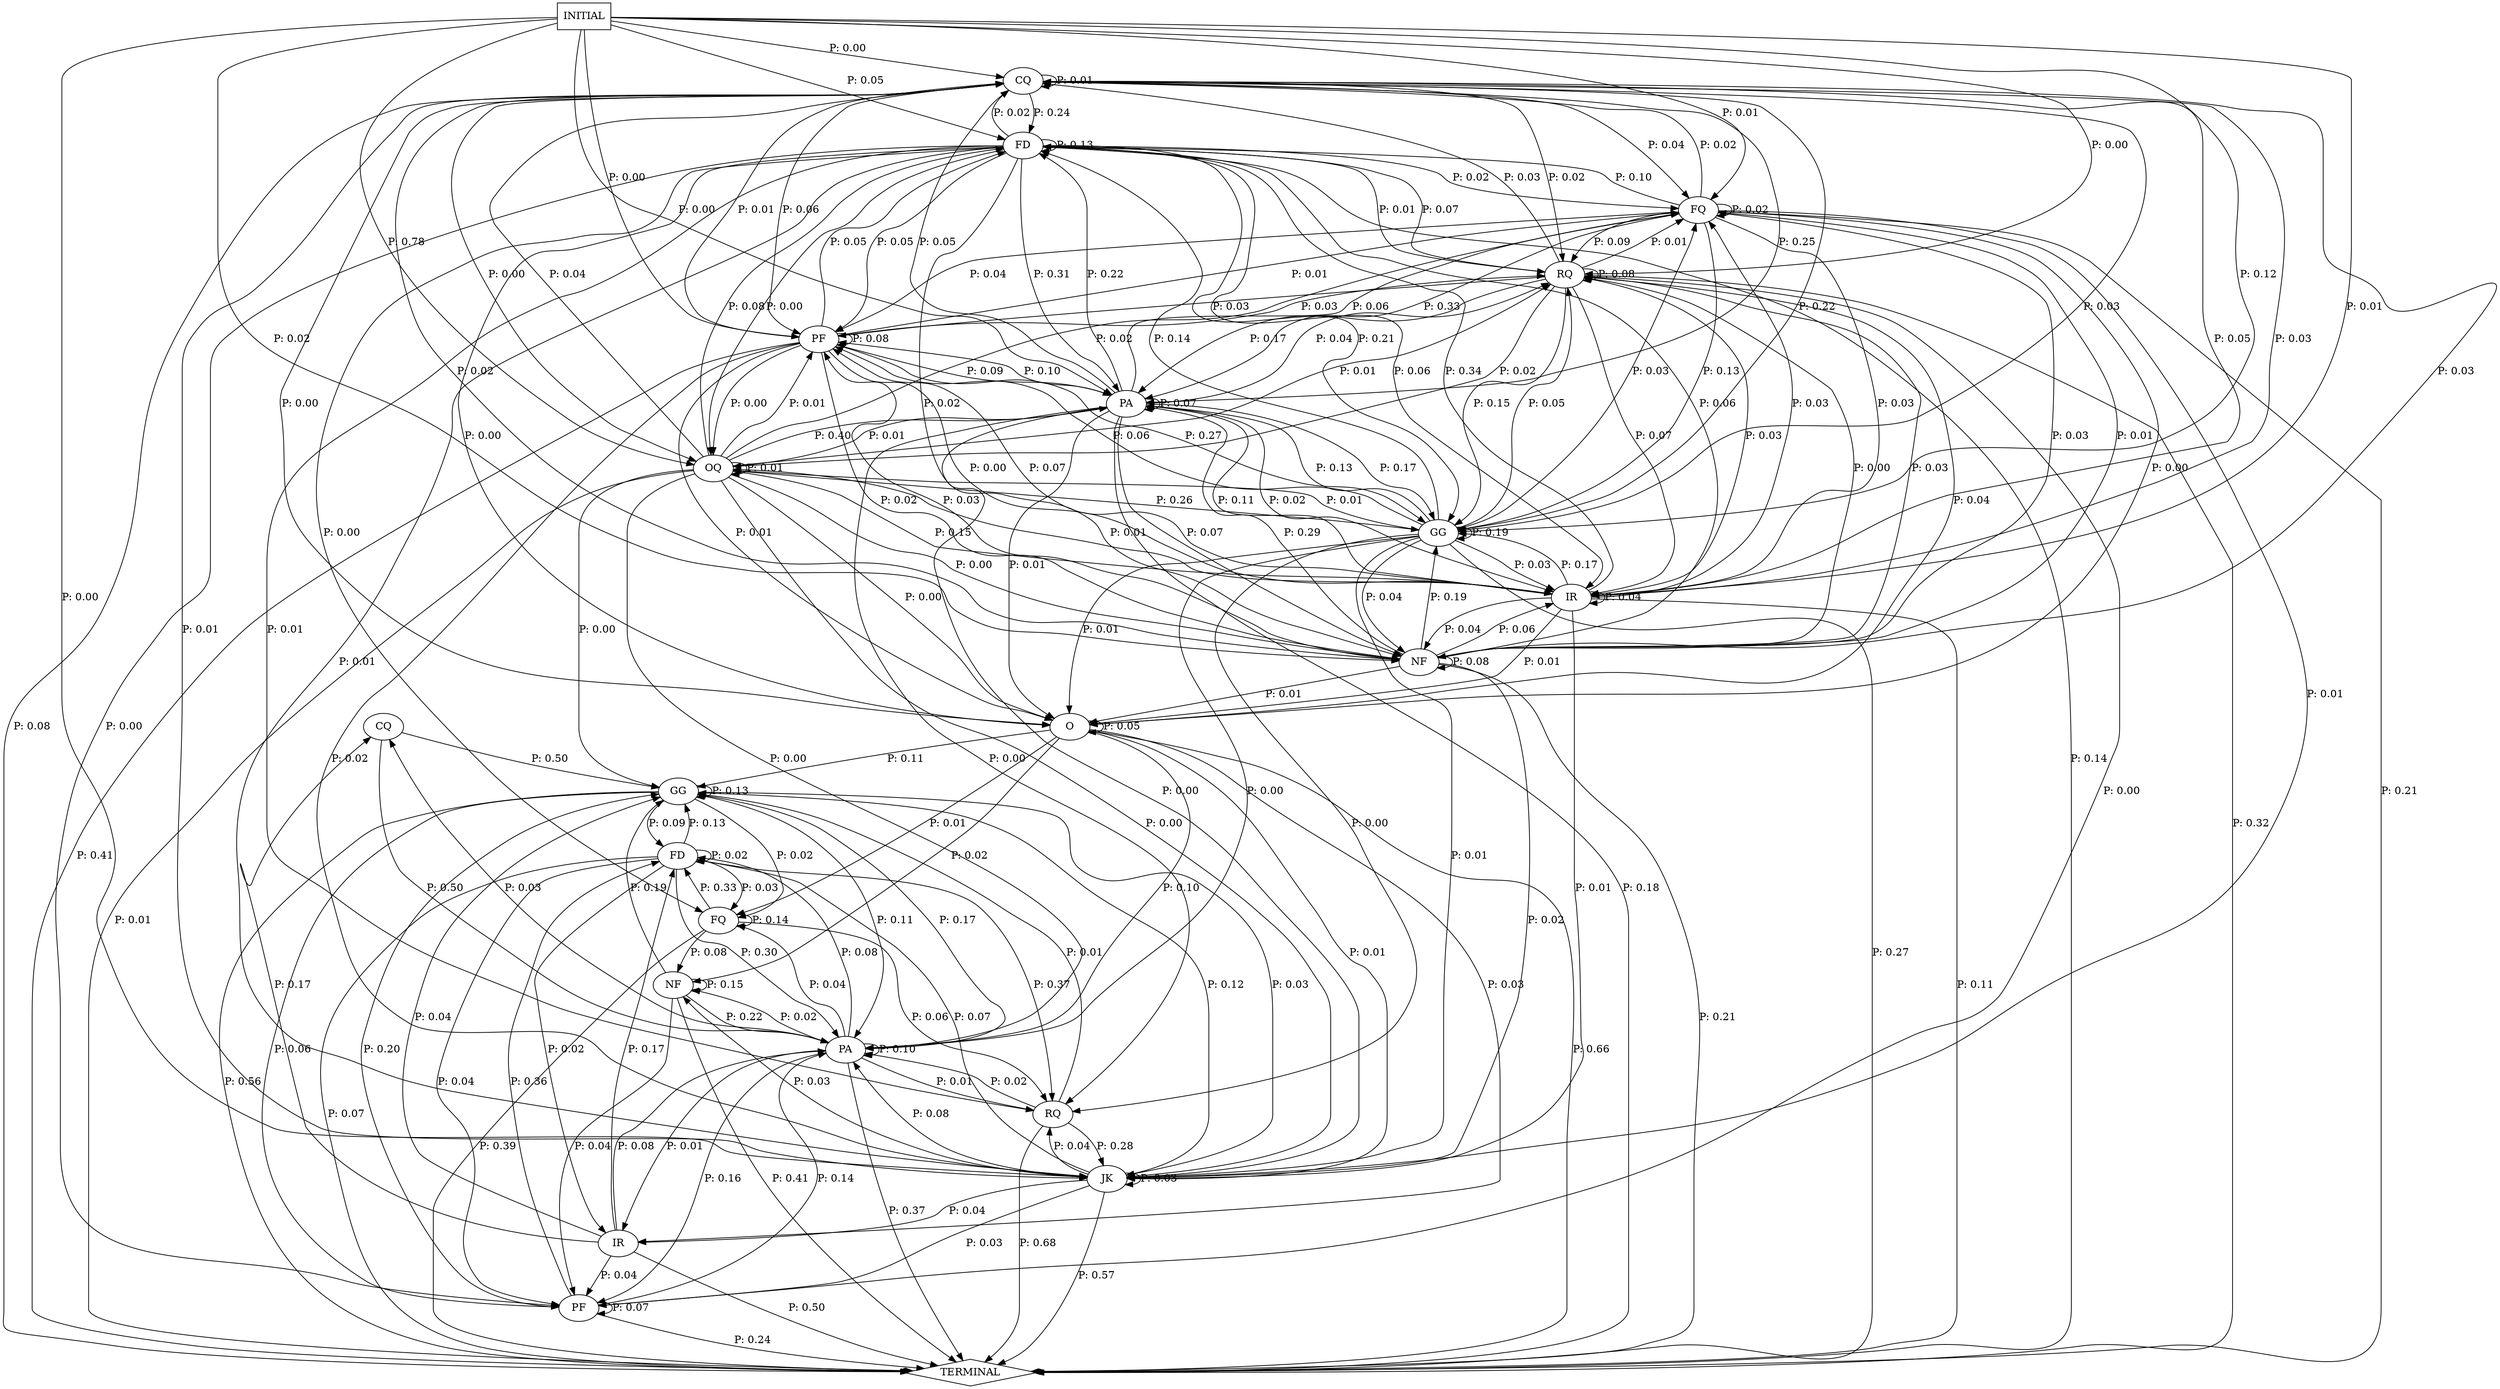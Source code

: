 digraph G {
  0 [label="CQ"];
  1 [label="CQ"];
  2 [label="FD"];
  3 [label="FD"];
  4 [label="FQ"];
  5 [label="FQ"];
  6 [label="GG"];
  7 [label="GG"];
  8 [label="IR"];
  9 [label="IR"];
  10 [label="JK"];
  11 [label="NF"];
  12 [label="NF"];
  13 [label="O"];
  14 [label="OQ"];
  15 [label="PA"];
  16 [label="PA"];
  17 [label="PF"];
  18 [label="PF"];
  19 [label="RQ"];
  20 [label="RQ"];
  21 [label="TERMINAL",shape=diamond];
  22 [label="INITIAL",shape=box];
0->6 [label="P: 0.50"];
0->15 [label="P: 0.50"];
1->1 [label="P: 0.01"];
1->3 [label="P: 0.24"];
1->5 [label="P: 0.04"];
1->7 [label="P: 0.22"];
1->9 [label="P: 0.03"];
1->10 [label="P: 0.01"];
1->12 [label="P: 0.03"];
1->13 [label="P: 0.00"];
1->14 [label="P: 0.00"];
1->16 [label="P: 0.25"];
1->18 [label="P: 0.06"];
1->20 [label="P: 0.02"];
1->21 [label="P: 0.08"];
2->2 [label="P: 0.02"];
2->4 [label="P: 0.03"];
2->6 [label="P: 0.13"];
2->8 [label="P: 0.02"];
2->15 [label="P: 0.30"];
2->17 [label="P: 0.04"];
2->19 [label="P: 0.37"];
2->21 [label="P: 0.07"];
3->1 [label="P: 0.02"];
3->3 [label="P: 0.13"];
3->4 [label="P: 0.00"];
3->5 [label="P: 0.02"];
3->7 [label="P: 0.21"];
3->9 [label="P: 0.06"];
3->10 [label="P: 0.01"];
3->12 [label="P: 0.02"];
3->13 [label="P: 0.00"];
3->14 [label="P: 0.00"];
3->16 [label="P: 0.31"];
3->17 [label="P: 0.00"];
3->18 [label="P: 0.05"];
3->19 [label="P: 0.01"];
3->20 [label="P: 0.01"];
3->21 [label="P: 0.14"];
4->2 [label="P: 0.33"];
4->4 [label="P: 0.14"];
4->11 [label="P: 0.08"];
4->19 [label="P: 0.06"];
4->21 [label="P: 0.39"];
5->1 [label="P: 0.02"];
5->3 [label="P: 0.10"];
5->5 [label="P: 0.02"];
5->7 [label="P: 0.13"];
5->9 [label="P: 0.03"];
5->10 [label="P: 0.01"];
5->12 [label="P: 0.03"];
5->13 [label="P: 0.00"];
5->16 [label="P: 0.33"];
5->18 [label="P: 0.04"];
5->20 [label="P: 0.09"];
5->21 [label="P: 0.21"];
6->2 [label="P: 0.09"];
6->4 [label="P: 0.02"];
6->6 [label="P: 0.13"];
6->10 [label="P: 0.03"];
6->15 [label="P: 0.11"];
6->17 [label="P: 0.06"];
6->21 [label="P: 0.56"];
7->1 [label="P: 0.03"];
7->3 [label="P: 0.14"];
7->5 [label="P: 0.03"];
7->7 [label="P: 0.19"];
7->9 [label="P: 0.03"];
7->10 [label="P: 0.01"];
7->12 [label="P: 0.04"];
7->13 [label="P: 0.01"];
7->14 [label="P: 0.01"];
7->15 [label="P: 0.00"];
7->16 [label="P: 0.13"];
7->18 [label="P: 0.06"];
7->19 [label="P: 0.00"];
7->20 [label="P: 0.05"];
7->21 [label="P: 0.27"];
8->0 [label="P: 0.17"];
8->2 [label="P: 0.17"];
8->6 [label="P: 0.04"];
8->15 [label="P: 0.08"];
8->17 [label="P: 0.04"];
8->21 [label="P: 0.50"];
9->1 [label="P: 0.05"];
9->3 [label="P: 0.34"];
9->5 [label="P: 0.03"];
9->7 [label="P: 0.17"];
9->9 [label="P: 0.04"];
9->10 [label="P: 0.01"];
9->12 [label="P: 0.04"];
9->13 [label="P: 0.01"];
9->14 [label="P: 0.01"];
9->16 [label="P: 0.11"];
9->18 [label="P: 0.07"];
9->20 [label="P: 0.03"];
9->21 [label="P: 0.11"];
10->2 [label="P: 0.07"];
10->6 [label="P: 0.12"];
10->8 [label="P: 0.04"];
10->10 [label="P: 0.03"];
10->11 [label="P: 0.03"];
10->15 [label="P: 0.08"];
10->17 [label="P: 0.03"];
10->19 [label="P: 0.04"];
10->21 [label="P: 0.57"];
11->6 [label="P: 0.19"];
11->11 [label="P: 0.15"];
11->15 [label="P: 0.22"];
11->17 [label="P: 0.04"];
11->21 [label="P: 0.41"];
12->1 [label="P: 0.02"];
12->3 [label="P: 0.06"];
12->5 [label="P: 0.01"];
12->7 [label="P: 0.19"];
12->9 [label="P: 0.06"];
12->10 [label="P: 0.02"];
12->12 [label="P: 0.08"];
12->13 [label="P: 0.01"];
12->16 [label="P: 0.29"];
12->18 [label="P: 0.03"];
12->20 [label="P: 0.03"];
12->21 [label="P: 0.21"];
13->4 [label="P: 0.01"];
13->6 [label="P: 0.11"];
13->8 [label="P: 0.03"];
13->10 [label="P: 0.01"];
13->11 [label="P: 0.02"];
13->13 [label="P: 0.05"];
13->15 [label="P: 0.10"];
13->21 [label="P: 0.66"];
14->1 [label="P: 0.04"];
14->3 [label="P: 0.08"];
14->5 [label="P: 0.02"];
14->6 [label="P: 0.00"];
14->7 [label="P: 0.26"];
14->9 [label="P: 0.15"];
14->10 [label="P: 0.00"];
14->12 [label="P: 0.00"];
14->13 [label="P: 0.00"];
14->14 [label="P: 0.01"];
14->15 [label="P: 0.00"];
14->16 [label="P: 0.40"];
14->18 [label="P: 0.01"];
14->20 [label="P: 0.01"];
14->21 [label="P: 0.01"];
15->0 [label="P: 0.03"];
15->2 [label="P: 0.08"];
15->4 [label="P: 0.04"];
15->6 [label="P: 0.17"];
15->8 [label="P: 0.01"];
15->11 [label="P: 0.02"];
15->15 [label="P: 0.10"];
15->17 [label="P: 0.16"];
15->19 [label="P: 0.01"];
15->21 [label="P: 0.37"];
16->1 [label="P: 0.05"];
16->3 [label="P: 0.22"];
16->5 [label="P: 0.06"];
16->7 [label="P: 0.17"];
16->9 [label="P: 0.02"];
16->10 [label="P: 0.00"];
16->12 [label="P: 0.07"];
16->13 [label="P: 0.01"];
16->14 [label="P: 0.01"];
16->16 [label="P: 0.07"];
16->18 [label="P: 0.10"];
16->19 [label="P: 0.00"];
16->20 [label="P: 0.04"];
16->21 [label="P: 0.18"];
17->2 [label="P: 0.36"];
17->6 [label="P: 0.20"];
17->15 [label="P: 0.14"];
17->17 [label="P: 0.07"];
17->21 [label="P: 0.24"];
18->1 [label="P: 0.01"];
18->3 [label="P: 0.05"];
18->5 [label="P: 0.01"];
18->7 [label="P: 0.27"];
18->9 [label="P: 0.00"];
18->10 [label="P: 0.02"];
18->12 [label="P: 0.02"];
18->13 [label="P: 0.01"];
18->14 [label="P: 0.00"];
18->16 [label="P: 0.09"];
18->18 [label="P: 0.08"];
18->20 [label="P: 0.03"];
18->21 [label="P: 0.41"];
19->6 [label="P: 0.01"];
19->10 [label="P: 0.28"];
19->15 [label="P: 0.02"];
19->21 [label="P: 0.68"];
20->1 [label="P: 0.03"];
20->3 [label="P: 0.07"];
20->5 [label="P: 0.01"];
20->7 [label="P: 0.15"];
20->9 [label="P: 0.07"];
20->12 [label="P: 0.00"];
20->13 [label="P: 0.04"];
20->14 [label="P: 0.02"];
20->16 [label="P: 0.17"];
20->17 [label="P: 0.00"];
20->18 [label="P: 0.03"];
20->20 [label="P: 0.08"];
20->21 [label="P: 0.32"];
22->1 [label="P: 0.00"];
22->3 [label="P: 0.05"];
22->5 [label="P: 0.01"];
22->7 [label="P: 0.12"];
22->9 [label="P: 0.01"];
22->10 [label="P: 0.00"];
22->12 [label="P: 0.02"];
22->14 [label="P: 0.78"];
22->16 [label="P: 0.00"];
22->18 [label="P: 0.00"];
22->20 [label="P: 0.00"];
}
